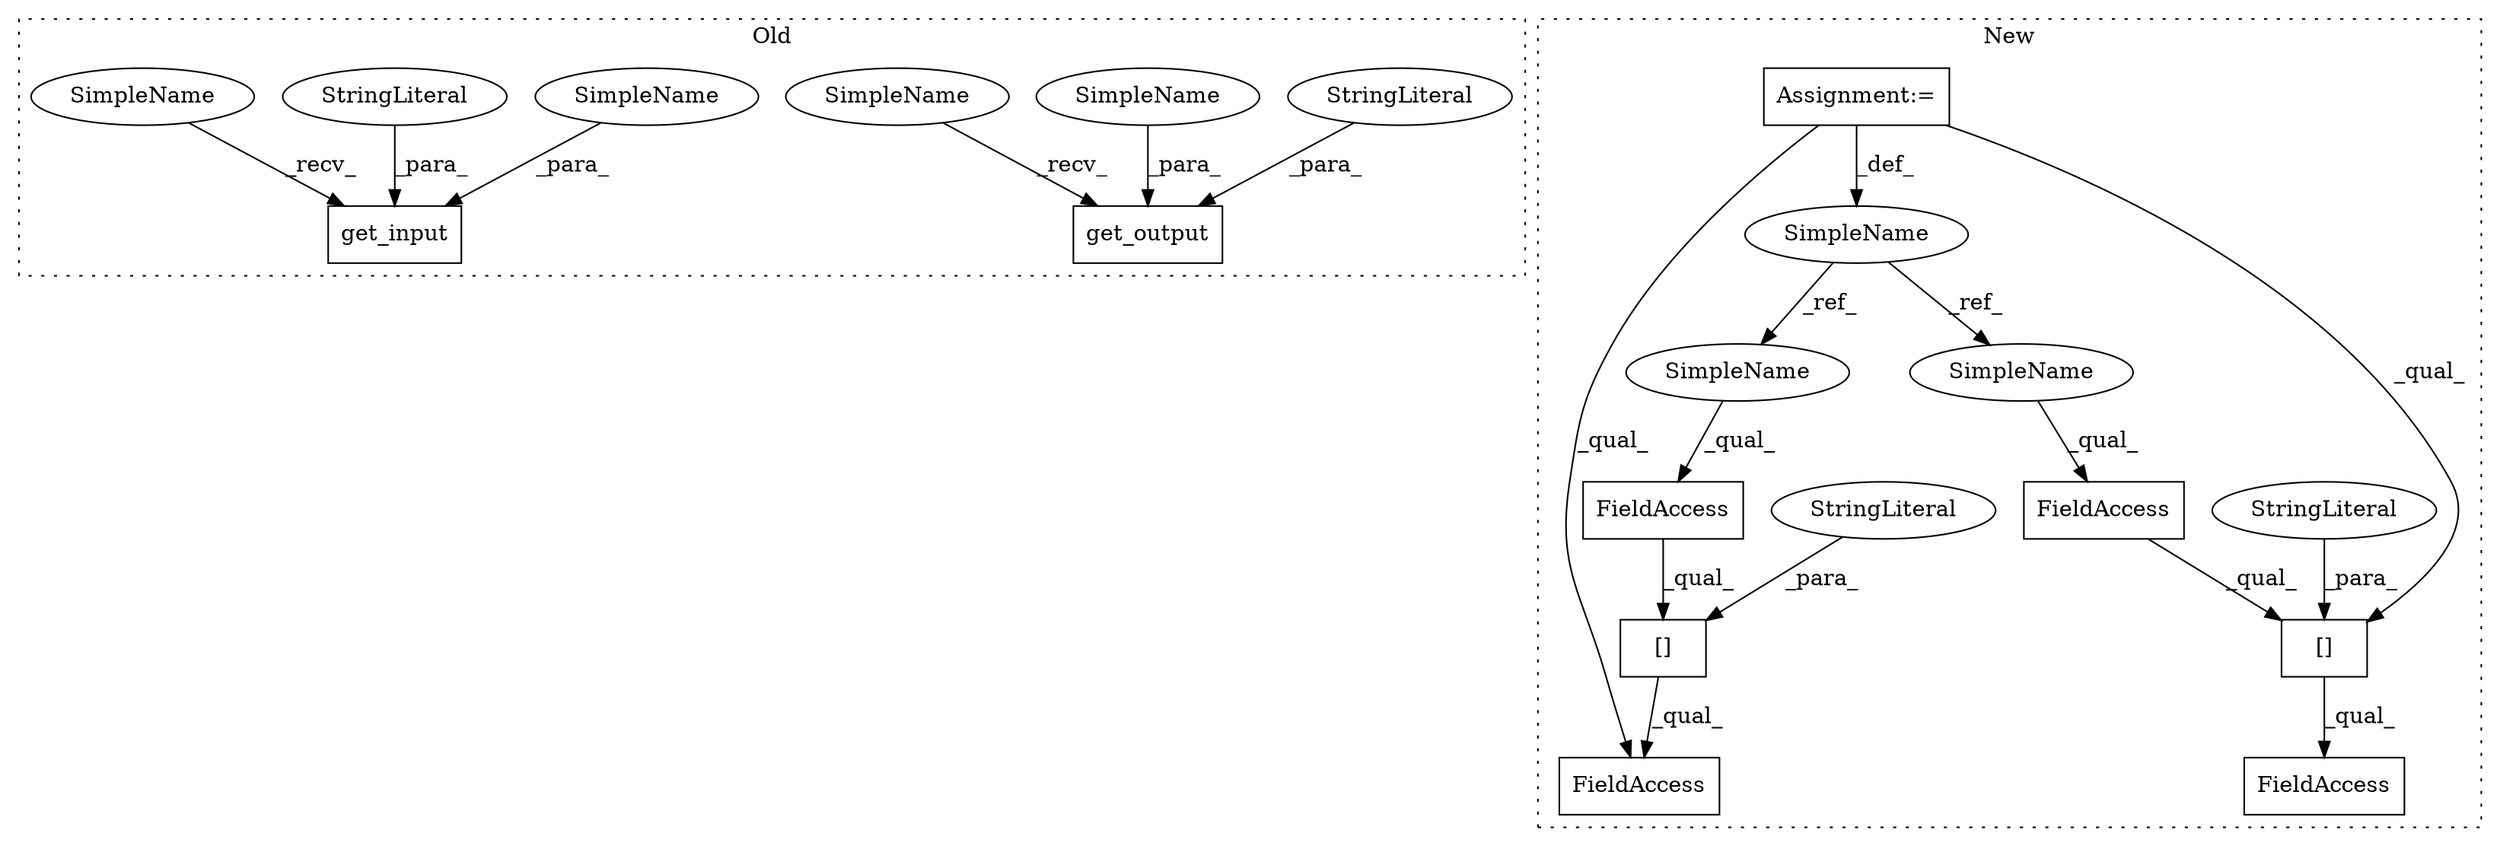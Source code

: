 digraph G {
subgraph cluster0 {
1 [label="get_output" a="32" s="1979,1996" l="11,1" shape="box"];
8 [label="get_input" a="32" s="1883,1899" l="10,1" shape="box"];
11 [label="StringLiteral" a="45" s="1993" l="3" shape="ellipse"];
14 [label="StringLiteral" a="45" s="1896" l="3" shape="ellipse"];
15 [label="SimpleName" a="42" s="1990" l="2" shape="ellipse"];
16 [label="SimpleName" a="42" s="1893" l="2" shape="ellipse"];
17 [label="SimpleName" a="42" s="1878" l="4" shape="ellipse"];
18 [label="SimpleName" a="42" s="1974" l="4" shape="ellipse"];
label = "Old";
style="dotted";
}
subgraph cluster1 {
2 [label="[]" a="2" s="1980,1994" l="11,1" shape="box"];
3 [label="FieldAccess" a="22" s="1980" l="10" shape="box"];
4 [label="SimpleName" a="42" s="1714" l="2" shape="ellipse"];
5 [label="FieldAccess" a="22" s="1935" l="9" shape="box"];
6 [label="[]" a="2" s="1935,1948" l="10,1" shape="box"];
7 [label="FieldAccess" a="22" s="1935" l="19" shape="box"];
9 [label="FieldAccess" a="22" s="1980" l="20" shape="box"];
10 [label="Assignment:=" a="7" s="1714" l="2" shape="box"];
12 [label="StringLiteral" a="45" s="1945" l="3" shape="ellipse"];
13 [label="StringLiteral" a="45" s="1991" l="3" shape="ellipse"];
19 [label="SimpleName" a="42" s="1980" l="2" shape="ellipse"];
20 [label="SimpleName" a="42" s="1935" l="2" shape="ellipse"];
label = "New";
style="dotted";
}
2 -> 9 [label="_qual_"];
3 -> 2 [label="_qual_"];
4 -> 19 [label="_ref_"];
4 -> 20 [label="_ref_"];
5 -> 6 [label="_qual_"];
6 -> 7 [label="_qual_"];
10 -> 6 [label="_qual_"];
10 -> 4 [label="_def_"];
10 -> 9 [label="_qual_"];
11 -> 1 [label="_para_"];
12 -> 6 [label="_para_"];
13 -> 2 [label="_para_"];
14 -> 8 [label="_para_"];
15 -> 1 [label="_para_"];
16 -> 8 [label="_para_"];
17 -> 8 [label="_recv_"];
18 -> 1 [label="_recv_"];
19 -> 3 [label="_qual_"];
20 -> 5 [label="_qual_"];
}